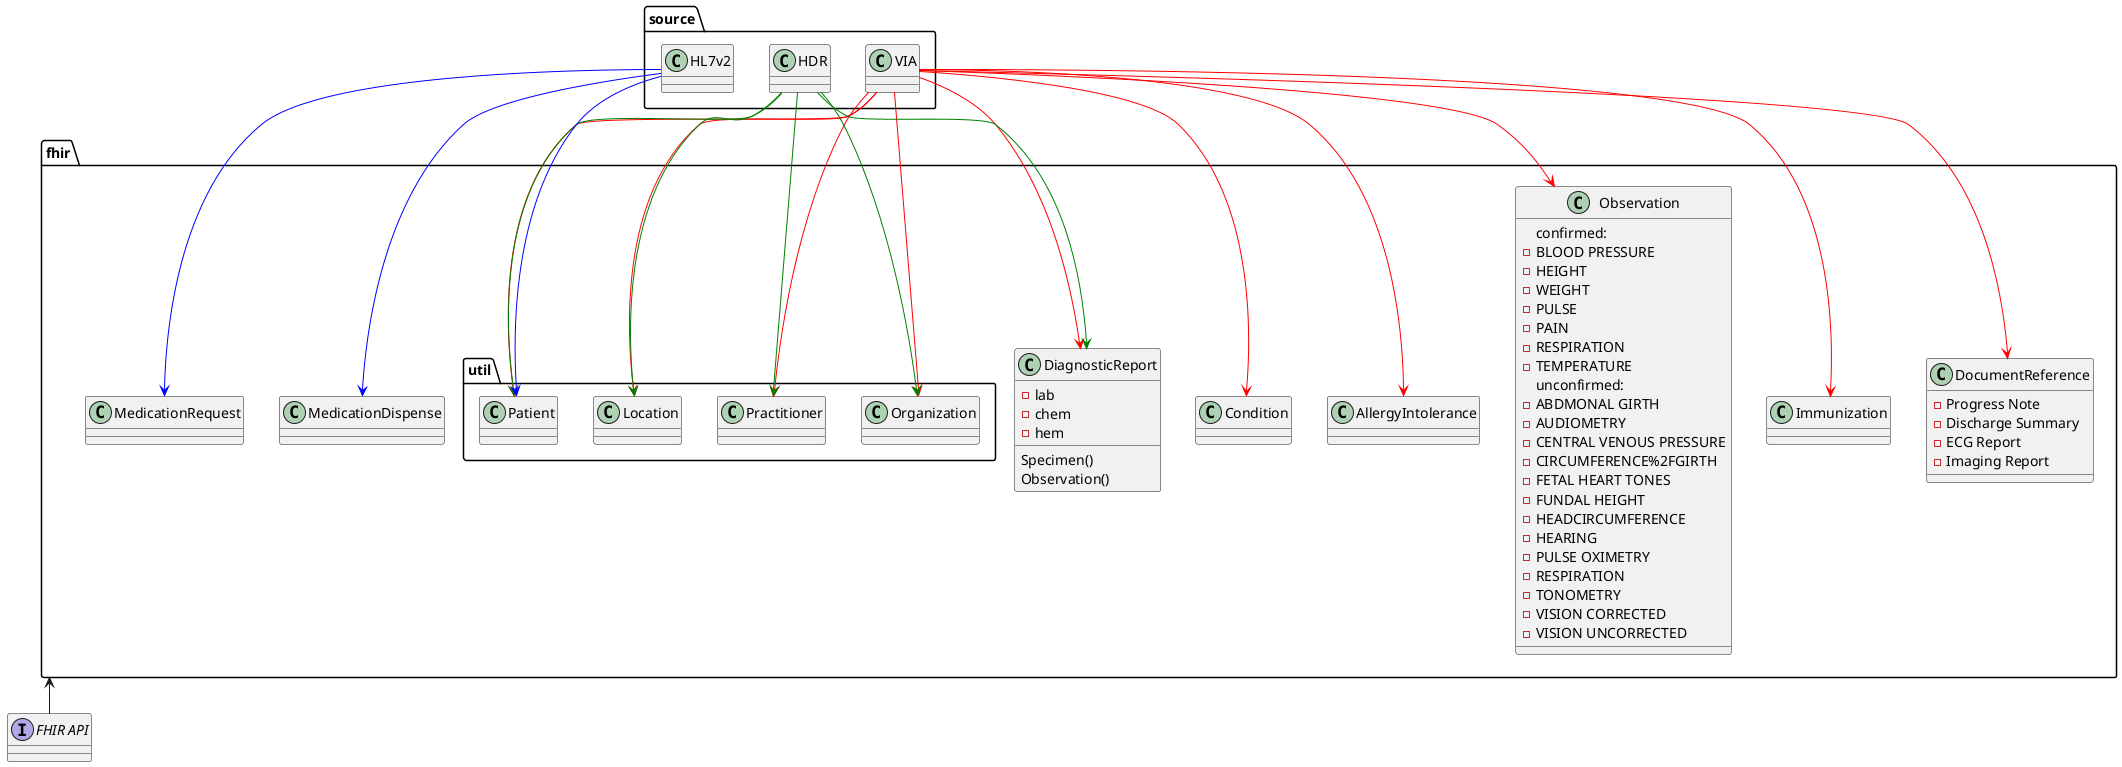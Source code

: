 @startuml


package source {
    class source.VIA
    class source.HDR
    class source.HL7v2
}

package fhir {
    package util {
        class fhir.util.Patient
        class fhir.util.Practitioner
        class fhir.util.Location
        class fhir.util.Organization
    }
    class fhir.AllergyIntolerance
    class fhir.Condition
    class fhir.DiagnosticReport {
        - lab
        - chem 
        - hem 
        Specimen()
        Observation()
    }

    class fhir.DocumentReference {
        - Progress Note 
        - Discharge Summary
        - ECG Report
        - Imaging Report
    }
    class fhir.Immunization
    class fhir.Observation {
confirmed:
- BLOOD PRESSURE 
- HEIGHT
- WEIGHT
- PULSE 
- PAIN 
- RESPIRATION 
- TEMPERATURE 
unconfirmed:
- ABDMONAL GIRTH
- AUDIOMETRY
- CENTRAL VENOUS PRESSURE
- CIRCUMFERENCE%2FGIRTH
- FETAL HEART TONES
- FUNDAL HEIGHT
- HEADCIRCUMFERENCE
- HEARING
- PULSE OXIMETRY
- RESPIRATION
- TONOMETRY
- VISION CORRECTED
- VISION UNCORRECTED
    }
    class fhir.MedicationRequest
    class fhir.MedicationDispense

}

source.VIA -[#red]down-> fhir.util.Patient
source.VIA -[#red]down-> fhir.util.Practitioner
source.VIA -[#red]down-> fhir.util.Location
source.VIA -[#red]down-> fhir.util.Organization

source.HDR -[#green]down-> fhir.util.Patient
source.HDR -[#green]down-> fhir.util.Practitioner
source.HDR -[#green]down-> fhir.util.Location
source.HDR -[#green]down-> fhir.util.Organization

source.HL7v2 -[#blue]down-> fhir.util.Patient

source.VIA -[#red]down-> fhir.Observation
source.VIA -[#red]down-> fhir.DiagnosticReport
source.VIA -[#red]down-> fhir.AllergyIntolerance
source.VIA -[#red]down-> fhir.Condition
source.VIA -[#red]down-> fhir.DocumentReference
source.VIA -[#red]down-> fhir.Immunization

source.HDR -[#green]down-> fhir.DiagnosticReport

source.HL7v2 -[#blue]down-> fhir.MedicationRequest
source.HL7v2 -[#blue]down-> fhir.MedicationDispense

interface "FHIR API" as API 
API -up-> fhir

@enduml